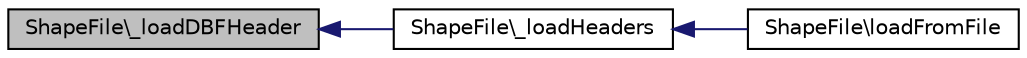 digraph G
{
  edge [fontname="Helvetica",fontsize="10",labelfontname="Helvetica",labelfontsize="10"];
  node [fontname="Helvetica",fontsize="10",shape=record];
  rankdir="LR";
  Node1 [label="ShapeFile\\_loadDBFHeader",height=0.2,width=0.4,color="black", fillcolor="grey75", style="filled" fontcolor="black"];
  Node1 -> Node2 [dir="back",color="midnightblue",fontsize="10",style="solid",fontname="Helvetica"];
  Node2 [label="ShapeFile\\_loadHeaders",height=0.2,width=0.4,color="black", fillcolor="white", style="filled",URL="$classShapeFile.html#a54b519630044cb089af4eefaacfe2d63"];
  Node2 -> Node3 [dir="back",color="midnightblue",fontsize="10",style="solid",fontname="Helvetica"];
  Node3 [label="ShapeFile\\loadFromFile",height=0.2,width=0.4,color="black", fillcolor="white", style="filled",URL="$classShapeFile.html#a1f1bf873c7dd1b55f892b5f9415b9398"];
}
